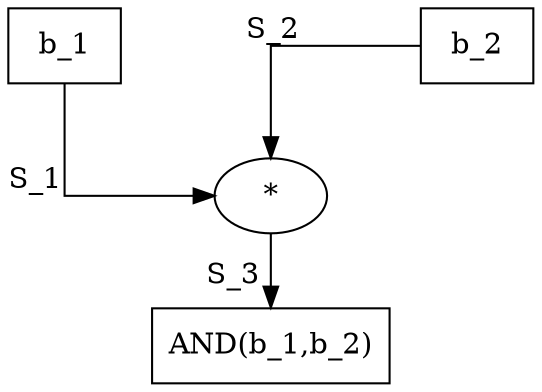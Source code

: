 digraph BOOLAND {
	graph [center=true,
		forcelabels=true,
		nodesep=2.0,
		splines=ortho
	];
	nAND1	[label=b_1,
		shape=box];
	nAND3	[label="*"];
	nAND1 -> nAND3	[xlabel="S_1 "];
	nAND4	[label="AND(b_1,b_2)",
		shape=box];
	nAND3 -> nAND4	[xlabel="S_3 "];
	nAND2	[label=b_2,
		shape=box];
	nAND2 -> nAND3	[xlabel=S_2];
}

